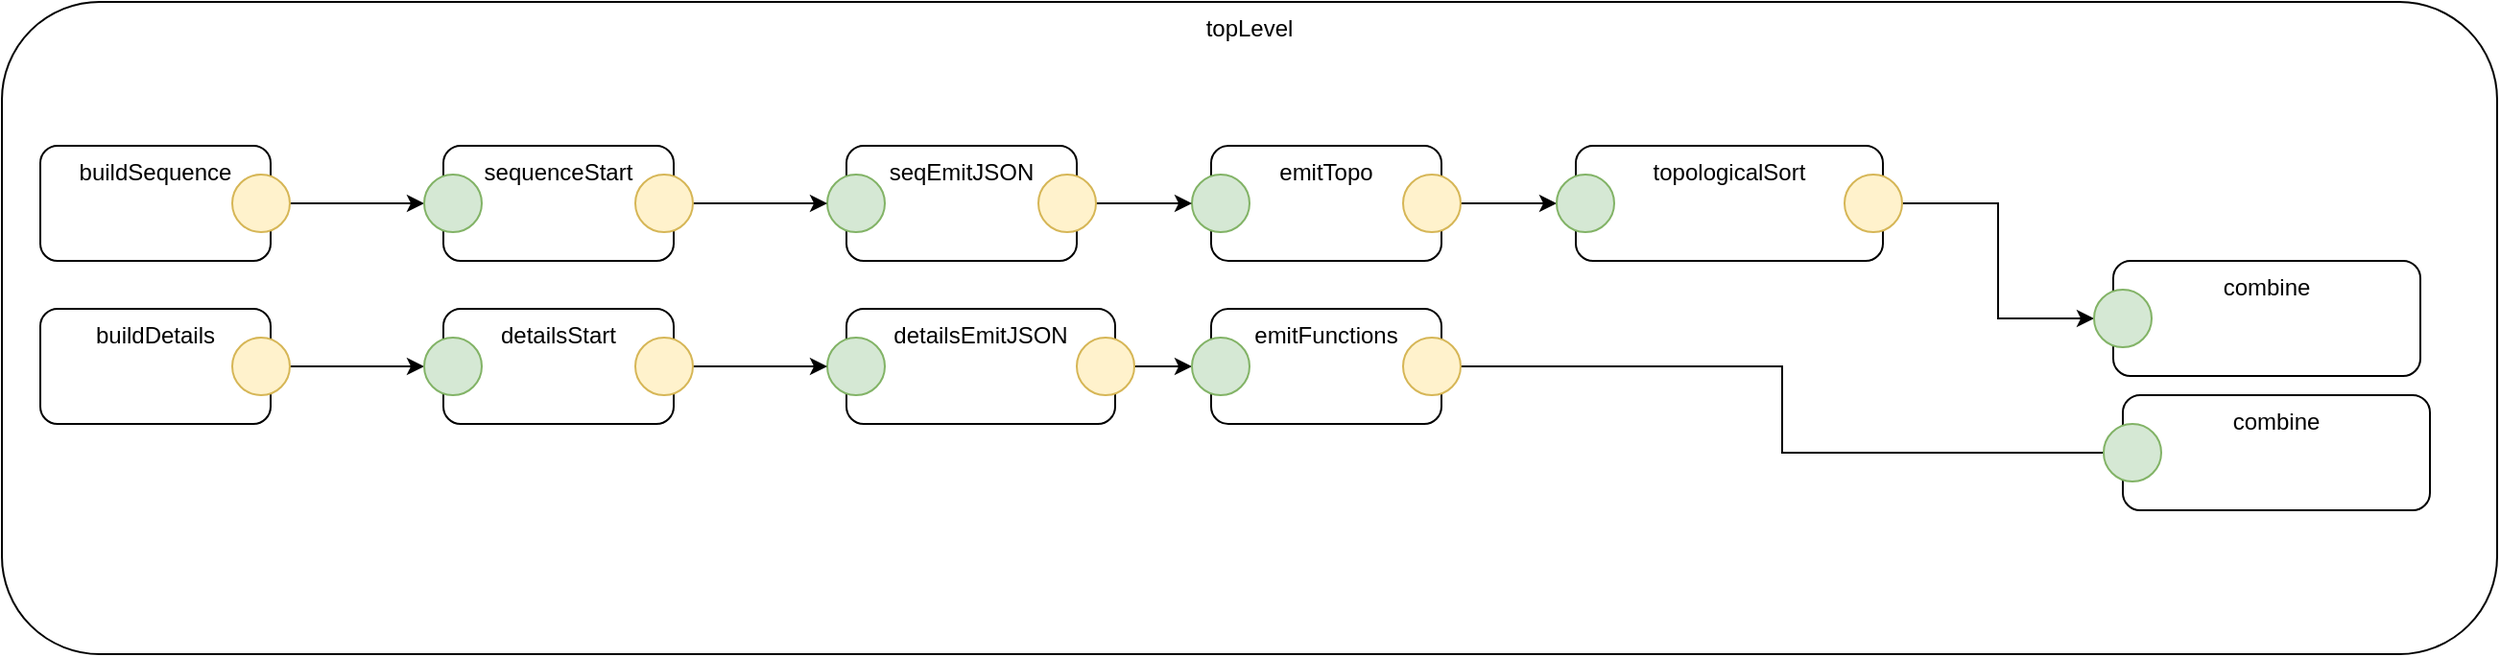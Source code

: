 <mxfile version="14.6.13" type="device"><diagram id="fJMiZ-UQUDxddErPQ4Be" name="sequence"><mxGraphModel dx="1106" dy="677" grid="1" gridSize="10" guides="1" tooltips="1" connect="1" arrows="1" fold="1" page="1" pageScale="1" pageWidth="1100" pageHeight="850" math="0" shadow="0"><root><mxCell id="0"/><mxCell id="1" parent="0"/><mxCell id="mx_kBMiYbfJri47WsX8j-10" value="topLevel" style="rounded=1;whiteSpace=wrap;html=1;verticalAlign=top;" parent="1" vertex="1"><mxGeometry x="260" y="290" width="1300" height="340" as="geometry"/></mxCell><mxCell id="mx_kBMiYbfJri47WsX8j-2" value="sequenceStart" style="rounded=1;whiteSpace=wrap;html=1;verticalAlign=top;" parent="1" vertex="1"><mxGeometry x="490" y="365" width="120" height="60" as="geometry"/></mxCell><mxCell id="mx_kBMiYbfJri47WsX8j-3" value="seqEmitJSON" style="rounded=1;whiteSpace=wrap;html=1;verticalAlign=top;" parent="1" vertex="1"><mxGeometry x="700" y="365" width="120" height="60" as="geometry"/></mxCell><mxCell id="mx_kBMiYbfJri47WsX8j-5" value="" style="ellipse;whiteSpace=wrap;html=1;aspect=fixed;fillColor=#d5e8d4;align=center;strokeColor=#82b366;textOpacity=50;" parent="1" vertex="1"><mxGeometry x="690" y="380" width="30" height="30" as="geometry"/></mxCell><mxCell id="mx_kBMiYbfJri47WsX8j-6" style="edgeStyle=orthogonalEdgeStyle;rounded=0;orthogonalLoop=1;jettySize=auto;html=1;entryX=0;entryY=0.5;entryDx=0;entryDy=0;" parent="1" source="mx_kBMiYbfJri47WsX8j-7" target="mx_kBMiYbfJri47WsX8j-5" edge="1"><mxGeometry relative="1" as="geometry"/></mxCell><mxCell id="mx_kBMiYbfJri47WsX8j-7" value="" style="ellipse;whiteSpace=wrap;html=1;aspect=fixed;fillColor=#fff2cc;align=center;strokeColor=#d6b656;textOpacity=50;" parent="1" vertex="1"><mxGeometry x="590" y="380" width="30" height="30" as="geometry"/></mxCell><mxCell id="mx_kBMiYbfJri47WsX8j-13" style="edgeStyle=orthogonalEdgeStyle;rounded=0;orthogonalLoop=1;jettySize=auto;html=1;exitX=1;exitY=0.5;exitDx=0;exitDy=0;" parent="1" edge="1"><mxGeometry relative="1" as="geometry"><mxPoint x="650" y="310" as="sourcePoint"/></mxGeometry></mxCell><mxCell id="mx_kBMiYbfJri47WsX8j-11" style="edgeStyle=orthogonalEdgeStyle;rounded=0;orthogonalLoop=1;jettySize=auto;html=1;" parent="1" edge="1"><mxGeometry relative="1" as="geometry"><mxPoint x="220" y="310" as="sourcePoint"/></mxGeometry></mxCell><mxCell id="5TMAapYEFK-Qj7ONGogp-2" value="buildSequence" style="rounded=1;whiteSpace=wrap;html=1;verticalAlign=top;" parent="1" vertex="1"><mxGeometry x="280" y="365" width="120" height="60" as="geometry"/></mxCell><mxCell id="5TMAapYEFK-Qj7ONGogp-7" style="edgeStyle=orthogonalEdgeStyle;rounded=0;orthogonalLoop=1;jettySize=auto;html=1;exitX=1;exitY=0.5;exitDx=0;exitDy=0;" parent="1" source="5TMAapYEFK-Qj7ONGogp-3" target="5TMAapYEFK-Qj7ONGogp-6" edge="1"><mxGeometry relative="1" as="geometry"/></mxCell><mxCell id="5TMAapYEFK-Qj7ONGogp-3" value="" style="ellipse;whiteSpace=wrap;html=1;aspect=fixed;fillColor=#fff2cc;align=center;strokeColor=#d6b656;textOpacity=50;" parent="1" vertex="1"><mxGeometry x="380" y="380" width="30" height="30" as="geometry"/></mxCell><mxCell id="5TMAapYEFK-Qj7ONGogp-4" value="buildDetails" style="rounded=1;whiteSpace=wrap;html=1;verticalAlign=top;" parent="1" vertex="1"><mxGeometry x="280" y="450" width="120" height="60" as="geometry"/></mxCell><mxCell id="5TMAapYEFK-Qj7ONGogp-14" style="edgeStyle=orthogonalEdgeStyle;rounded=0;orthogonalLoop=1;jettySize=auto;html=1;entryX=0;entryY=0.5;entryDx=0;entryDy=0;" parent="1" source="5TMAapYEFK-Qj7ONGogp-5" target="5TMAapYEFK-Qj7ONGogp-13" edge="1"><mxGeometry relative="1" as="geometry"/></mxCell><mxCell id="5TMAapYEFK-Qj7ONGogp-5" value="" style="ellipse;whiteSpace=wrap;html=1;aspect=fixed;fillColor=#fff2cc;align=center;strokeColor=#d6b656;textOpacity=50;" parent="1" vertex="1"><mxGeometry x="380" y="465" width="30" height="30" as="geometry"/></mxCell><mxCell id="5TMAapYEFK-Qj7ONGogp-6" value="" style="ellipse;whiteSpace=wrap;html=1;aspect=fixed;fillColor=#d5e8d4;align=center;strokeColor=#82b366;textOpacity=50;" parent="1" vertex="1"><mxGeometry x="480" y="380" width="30" height="30" as="geometry"/></mxCell><mxCell id="5TMAapYEFK-Qj7ONGogp-8" value="detailsStart" style="rounded=1;whiteSpace=wrap;html=1;verticalAlign=top;" parent="1" vertex="1"><mxGeometry x="490" y="450" width="120" height="60" as="geometry"/></mxCell><mxCell id="5TMAapYEFK-Qj7ONGogp-9" value="detailsEmitJSON" style="rounded=1;whiteSpace=wrap;html=1;verticalAlign=top;" parent="1" vertex="1"><mxGeometry x="700" y="450" width="140" height="60" as="geometry"/></mxCell><mxCell id="5TMAapYEFK-Qj7ONGogp-10" value="" style="ellipse;whiteSpace=wrap;html=1;aspect=fixed;fillColor=#d5e8d4;align=center;strokeColor=#82b366;textOpacity=50;" parent="1" vertex="1"><mxGeometry x="690" y="465" width="30" height="30" as="geometry"/></mxCell><mxCell id="5TMAapYEFK-Qj7ONGogp-11" style="edgeStyle=orthogonalEdgeStyle;rounded=0;orthogonalLoop=1;jettySize=auto;html=1;entryX=0;entryY=0.5;entryDx=0;entryDy=0;" parent="1" source="5TMAapYEFK-Qj7ONGogp-12" target="5TMAapYEFK-Qj7ONGogp-10" edge="1"><mxGeometry relative="1" as="geometry"/></mxCell><mxCell id="5TMAapYEFK-Qj7ONGogp-12" value="" style="ellipse;whiteSpace=wrap;html=1;aspect=fixed;fillColor=#fff2cc;align=center;strokeColor=#d6b656;textOpacity=50;" parent="1" vertex="1"><mxGeometry x="590" y="465" width="30" height="30" as="geometry"/></mxCell><mxCell id="5TMAapYEFK-Qj7ONGogp-13" value="" style="ellipse;whiteSpace=wrap;html=1;aspect=fixed;fillColor=#d5e8d4;align=center;strokeColor=#82b366;textOpacity=50;" parent="1" vertex="1"><mxGeometry x="480" y="465" width="30" height="30" as="geometry"/></mxCell><mxCell id="5TMAapYEFK-Qj7ONGogp-15" value="emitTopo" style="rounded=1;whiteSpace=wrap;html=1;verticalAlign=top;" parent="1" vertex="1"><mxGeometry x="890" y="365" width="120" height="60" as="geometry"/></mxCell><mxCell id="5TMAapYEFK-Qj7ONGogp-24" style="edgeStyle=orthogonalEdgeStyle;rounded=0;orthogonalLoop=1;jettySize=auto;html=1;exitX=1;exitY=0.5;exitDx=0;exitDy=0;entryX=0;entryY=0.5;entryDx=0;entryDy=0;" parent="1" source="5TMAapYEFK-Qj7ONGogp-16" target="5TMAapYEFK-Qj7ONGogp-21" edge="1"><mxGeometry relative="1" as="geometry"/></mxCell><mxCell id="5TMAapYEFK-Qj7ONGogp-16" value="" style="ellipse;whiteSpace=wrap;html=1;aspect=fixed;fillColor=#fff2cc;align=center;strokeColor=#d6b656;textOpacity=50;" parent="1" vertex="1"><mxGeometry x="990" y="380" width="30" height="30" as="geometry"/></mxCell><mxCell id="5TMAapYEFK-Qj7ONGogp-17" value="" style="ellipse;whiteSpace=wrap;html=1;aspect=fixed;fillColor=#d5e8d4;align=center;strokeColor=#82b366;textOpacity=50;" parent="1" vertex="1"><mxGeometry x="880" y="380" width="30" height="30" as="geometry"/></mxCell><mxCell id="5TMAapYEFK-Qj7ONGogp-22" style="edgeStyle=orthogonalEdgeStyle;rounded=0;orthogonalLoop=1;jettySize=auto;html=1;exitX=1;exitY=0.5;exitDx=0;exitDy=0;entryX=0;entryY=0.5;entryDx=0;entryDy=0;" parent="1" source="5TMAapYEFK-Qj7ONGogp-18" target="5TMAapYEFK-Qj7ONGogp-17" edge="1"><mxGeometry relative="1" as="geometry"/></mxCell><mxCell id="5TMAapYEFK-Qj7ONGogp-18" value="" style="ellipse;whiteSpace=wrap;html=1;aspect=fixed;fillColor=#fff2cc;align=center;strokeColor=#d6b656;textOpacity=50;" parent="1" vertex="1"><mxGeometry x="800" y="380" width="30" height="30" as="geometry"/></mxCell><mxCell id="5TMAapYEFK-Qj7ONGogp-19" value="topologicalSort" style="rounded=1;whiteSpace=wrap;html=1;verticalAlign=top;" parent="1" vertex="1"><mxGeometry x="1080" y="365" width="160" height="60" as="geometry"/></mxCell><mxCell id="5TMAapYEFK-Qj7ONGogp-28" style="edgeStyle=orthogonalEdgeStyle;rounded=0;orthogonalLoop=1;jettySize=auto;html=1;exitX=1;exitY=0.5;exitDx=0;exitDy=0;entryX=0;entryY=0.5;entryDx=0;entryDy=0;" parent="1" source="5TMAapYEFK-Qj7ONGogp-20" target="5TMAapYEFK-Qj7ONGogp-27" edge="1"><mxGeometry relative="1" as="geometry"/></mxCell><mxCell id="5TMAapYEFK-Qj7ONGogp-20" value="" style="ellipse;whiteSpace=wrap;html=1;aspect=fixed;fillColor=#fff2cc;align=center;strokeColor=#d6b656;textOpacity=50;" parent="1" vertex="1"><mxGeometry x="1220" y="380" width="30" height="30" as="geometry"/></mxCell><mxCell id="5TMAapYEFK-Qj7ONGogp-21" value="" style="ellipse;whiteSpace=wrap;html=1;aspect=fixed;fillColor=#d5e8d4;align=center;strokeColor=#82b366;textOpacity=50;" parent="1" vertex="1"><mxGeometry x="1070" y="380" width="30" height="30" as="geometry"/></mxCell><mxCell id="5TMAapYEFK-Qj7ONGogp-25" value="combine" style="rounded=1;whiteSpace=wrap;html=1;verticalAlign=top;" parent="1" vertex="1"><mxGeometry x="1360" y="425" width="160" height="60" as="geometry"/></mxCell><mxCell id="5TMAapYEFK-Qj7ONGogp-27" value="" style="ellipse;whiteSpace=wrap;html=1;aspect=fixed;fillColor=#d5e8d4;align=center;strokeColor=#82b366;textOpacity=50;" parent="1" vertex="1"><mxGeometry x="1350" y="440" width="30" height="30" as="geometry"/></mxCell><mxCell id="5TMAapYEFK-Qj7ONGogp-34" style="edgeStyle=orthogonalEdgeStyle;rounded=0;orthogonalLoop=1;jettySize=auto;html=1;exitX=1;exitY=0.5;exitDx=0;exitDy=0;entryX=0;entryY=0.5;entryDx=0;entryDy=0;" parent="1" source="5TMAapYEFK-Qj7ONGogp-29" target="5TMAapYEFK-Qj7ONGogp-32" edge="1"><mxGeometry relative="1" as="geometry"/></mxCell><mxCell id="5TMAapYEFK-Qj7ONGogp-29" value="" style="ellipse;whiteSpace=wrap;html=1;aspect=fixed;fillColor=#fff2cc;align=center;strokeColor=#d6b656;textOpacity=50;" parent="1" vertex="1"><mxGeometry x="820" y="465" width="30" height="30" as="geometry"/></mxCell><mxCell id="KzP5sFO_nhZkFT1DsA7Y-3" style="edgeStyle=orthogonalEdgeStyle;rounded=0;orthogonalLoop=1;jettySize=auto;html=1;entryX=0;entryY=0.5;entryDx=0;entryDy=0;" parent="1" source="5TMAapYEFK-Qj7ONGogp-30" target="KzP5sFO_nhZkFT1DsA7Y-1" edge="1"><mxGeometry relative="1" as="geometry"/></mxCell><mxCell id="5TMAapYEFK-Qj7ONGogp-30" value="emitFunctions" style="rounded=1;whiteSpace=wrap;html=1;verticalAlign=top;" parent="1" vertex="1"><mxGeometry x="890" y="450" width="120" height="60" as="geometry"/></mxCell><mxCell id="5TMAapYEFK-Qj7ONGogp-31" value="" style="ellipse;whiteSpace=wrap;html=1;aspect=fixed;fillColor=#fff2cc;align=center;strokeColor=#d6b656;textOpacity=50;" parent="1" vertex="1"><mxGeometry x="990" y="465" width="30" height="30" as="geometry"/></mxCell><mxCell id="5TMAapYEFK-Qj7ONGogp-32" value="" style="ellipse;whiteSpace=wrap;html=1;aspect=fixed;fillColor=#d5e8d4;align=center;strokeColor=#82b366;textOpacity=50;" parent="1" vertex="1"><mxGeometry x="880" y="465" width="30" height="30" as="geometry"/></mxCell><mxCell id="KzP5sFO_nhZkFT1DsA7Y-1" value="combine" style="rounded=1;whiteSpace=wrap;html=1;verticalAlign=top;" parent="1" vertex="1"><mxGeometry x="1365" y="495" width="160" height="60" as="geometry"/></mxCell><mxCell id="KzP5sFO_nhZkFT1DsA7Y-2" value="" style="ellipse;whiteSpace=wrap;html=1;aspect=fixed;fillColor=#d5e8d4;align=center;strokeColor=#82b366;textOpacity=50;" parent="1" vertex="1"><mxGeometry x="1355" y="510" width="30" height="30" as="geometry"/></mxCell></root></mxGraphModel></diagram></mxfile>